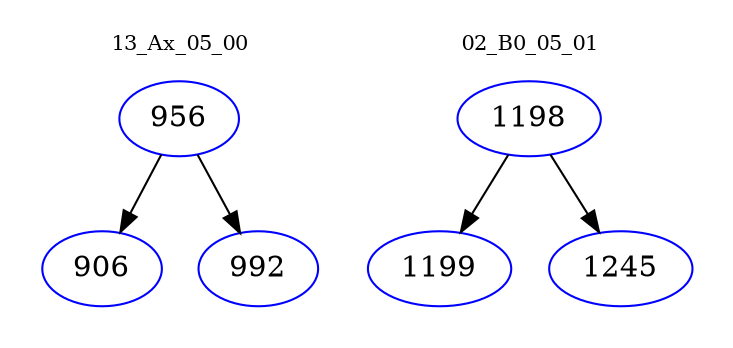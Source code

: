 digraph{
subgraph cluster_0 {
color = white
label = "13_Ax_05_00";
fontsize=10;
T0_956 [label="956", color="blue"]
T0_956 -> T0_906 [color="black"]
T0_906 [label="906", color="blue"]
T0_956 -> T0_992 [color="black"]
T0_992 [label="992", color="blue"]
}
subgraph cluster_1 {
color = white
label = "02_B0_05_01";
fontsize=10;
T1_1198 [label="1198", color="blue"]
T1_1198 -> T1_1199 [color="black"]
T1_1199 [label="1199", color="blue"]
T1_1198 -> T1_1245 [color="black"]
T1_1245 [label="1245", color="blue"]
}
}

